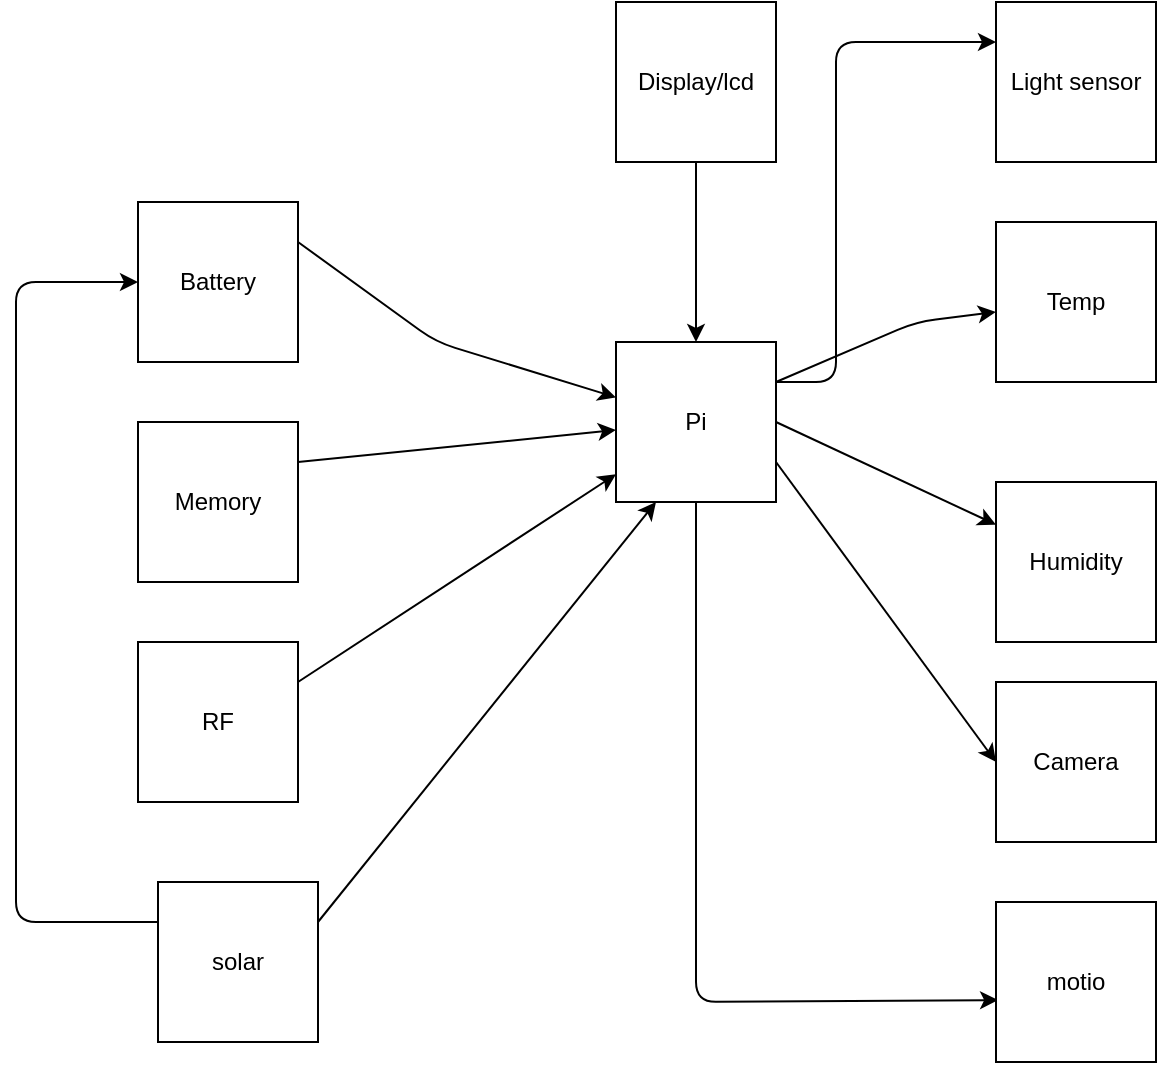 <mxfile>
    <diagram id="IxcpFa_3sPoKLl1BODj-" name="Page-1">
        <mxGraphModel dx="894" dy="613" grid="1" gridSize="10" guides="1" tooltips="1" connect="1" arrows="1" fold="1" page="1" pageScale="1" pageWidth="1654" pageHeight="2336" math="0" shadow="0">
            <root>
                <mxCell id="0"/>
                <mxCell id="1" parent="0"/>
                <mxCell id="57" style="edgeStyle=none;html=1;exitX=1;exitY=0.25;exitDx=0;exitDy=0;entryX=0;entryY=0.25;entryDx=0;entryDy=0;" edge="1" parent="1" source="53" target="56">
                    <mxGeometry relative="1" as="geometry">
                        <Array as="points">
                            <mxPoint x="450" y="320"/>
                            <mxPoint x="450" y="150"/>
                        </Array>
                    </mxGeometry>
                </mxCell>
                <mxCell id="61" style="edgeStyle=none;html=1;exitX=1;exitY=0.25;exitDx=0;exitDy=0;" edge="1" parent="1" source="53" target="58">
                    <mxGeometry relative="1" as="geometry">
                        <Array as="points">
                            <mxPoint x="490" y="290"/>
                        </Array>
                    </mxGeometry>
                </mxCell>
                <mxCell id="62" style="edgeStyle=none;html=1;exitX=1;exitY=0.5;exitDx=0;exitDy=0;" edge="1" parent="1" source="53" target="59">
                    <mxGeometry relative="1" as="geometry"/>
                </mxCell>
                <mxCell id="63" style="edgeStyle=none;html=1;exitX=1;exitY=0.75;exitDx=0;exitDy=0;entryX=0;entryY=0.5;entryDx=0;entryDy=0;" edge="1" parent="1" source="53" target="60">
                    <mxGeometry relative="1" as="geometry"/>
                </mxCell>
                <mxCell id="65" style="edgeStyle=none;html=1;exitX=0.5;exitY=1;exitDx=0;exitDy=0;entryX=0.013;entryY=0.613;entryDx=0;entryDy=0;entryPerimeter=0;" edge="1" parent="1" source="53" target="64">
                    <mxGeometry relative="1" as="geometry">
                        <Array as="points">
                            <mxPoint x="380" y="630"/>
                        </Array>
                    </mxGeometry>
                </mxCell>
                <mxCell id="53" value="Pi" style="whiteSpace=wrap;html=1;aspect=fixed;" vertex="1" parent="1">
                    <mxGeometry x="340" y="300" width="80" height="80" as="geometry"/>
                </mxCell>
                <mxCell id="55" value="" style="edgeStyle=none;html=1;" edge="1" parent="1" source="54" target="53">
                    <mxGeometry relative="1" as="geometry"/>
                </mxCell>
                <mxCell id="54" value="Display/lcd" style="whiteSpace=wrap;html=1;aspect=fixed;" vertex="1" parent="1">
                    <mxGeometry x="340" y="130" width="80" height="80" as="geometry"/>
                </mxCell>
                <mxCell id="56" value="Light sensor" style="whiteSpace=wrap;html=1;aspect=fixed;" vertex="1" parent="1">
                    <mxGeometry x="530" y="130" width="80" height="80" as="geometry"/>
                </mxCell>
                <mxCell id="58" value="Temp" style="whiteSpace=wrap;html=1;aspect=fixed;" vertex="1" parent="1">
                    <mxGeometry x="530" y="240" width="80" height="80" as="geometry"/>
                </mxCell>
                <mxCell id="59" value="Humidity" style="whiteSpace=wrap;html=1;aspect=fixed;" vertex="1" parent="1">
                    <mxGeometry x="530" y="370" width="80" height="80" as="geometry"/>
                </mxCell>
                <mxCell id="60" value="Camera" style="whiteSpace=wrap;html=1;aspect=fixed;" vertex="1" parent="1">
                    <mxGeometry x="530" y="470" width="80" height="80" as="geometry"/>
                </mxCell>
                <mxCell id="64" value="motio" style="whiteSpace=wrap;html=1;aspect=fixed;" vertex="1" parent="1">
                    <mxGeometry x="530" y="580" width="80" height="80" as="geometry"/>
                </mxCell>
                <mxCell id="67" style="edgeStyle=none;html=1;exitX=1;exitY=0.25;exitDx=0;exitDy=0;" edge="1" parent="1" source="66" target="53">
                    <mxGeometry relative="1" as="geometry">
                        <Array as="points">
                            <mxPoint x="250" y="300"/>
                        </Array>
                    </mxGeometry>
                </mxCell>
                <mxCell id="66" value="Battery" style="whiteSpace=wrap;html=1;aspect=fixed;" vertex="1" parent="1">
                    <mxGeometry x="101" y="230" width="80" height="80" as="geometry"/>
                </mxCell>
                <mxCell id="69" style="edgeStyle=none;html=1;exitX=1;exitY=0.25;exitDx=0;exitDy=0;" edge="1" parent="1" source="68" target="53">
                    <mxGeometry relative="1" as="geometry"/>
                </mxCell>
                <mxCell id="68" value="Memory" style="whiteSpace=wrap;html=1;aspect=fixed;" vertex="1" parent="1">
                    <mxGeometry x="101" y="340" width="80" height="80" as="geometry"/>
                </mxCell>
                <mxCell id="72" style="edgeStyle=none;html=1;exitX=1;exitY=0.25;exitDx=0;exitDy=0;" edge="1" parent="1" source="70" target="53">
                    <mxGeometry relative="1" as="geometry"/>
                </mxCell>
                <mxCell id="70" value="RF&lt;span style=&quot;color: rgba(0, 0, 0, 0); font-family: monospace; font-size: 0px; text-align: start;&quot;&gt;%3CmxGraphModel%3E%3Croot%3E%3CmxCell%20id%3D%220%22%2F%3E%3CmxCell%20id%3D%221%22%20parent%3D%220%22%2F%3E%3CmxCell%20id%3D%222%22%20value%3D%22Memory%22%20style%3D%22whiteSpace%3Dwrap%3Bhtml%3D1%3Baspect%3Dfixed%3B%22%20vertex%3D%221%22%20parent%3D%221%22%3E%3CmxGeometry%20x%3D%22101%22%20y%3D%22340%22%20width%3D%2280%22%20height%3D%2280%22%20as%3D%22geometry%22%2F%3E%3C%2FmxCell%3E%3C%2Froot%3E%3C%2FmxGraphModel%3E&lt;/span&gt;" style="whiteSpace=wrap;html=1;aspect=fixed;" vertex="1" parent="1">
                    <mxGeometry x="101" y="450" width="80" height="80" as="geometry"/>
                </mxCell>
                <mxCell id="73" style="edgeStyle=none;html=1;exitX=1;exitY=0.25;exitDx=0;exitDy=0;entryX=0.25;entryY=1;entryDx=0;entryDy=0;" edge="1" parent="1" source="71" target="53">
                    <mxGeometry relative="1" as="geometry"/>
                </mxCell>
                <mxCell id="74" style="edgeStyle=none;html=1;exitX=0;exitY=0.25;exitDx=0;exitDy=0;entryX=0;entryY=0.5;entryDx=0;entryDy=0;" edge="1" parent="1" source="71" target="66">
                    <mxGeometry relative="1" as="geometry">
                        <Array as="points">
                            <mxPoint x="40" y="590"/>
                            <mxPoint x="40" y="270"/>
                        </Array>
                    </mxGeometry>
                </mxCell>
                <mxCell id="71" value="solar" style="whiteSpace=wrap;html=1;aspect=fixed;" vertex="1" parent="1">
                    <mxGeometry x="111" y="570" width="80" height="80" as="geometry"/>
                </mxCell>
            </root>
        </mxGraphModel>
    </diagram>
</mxfile>
